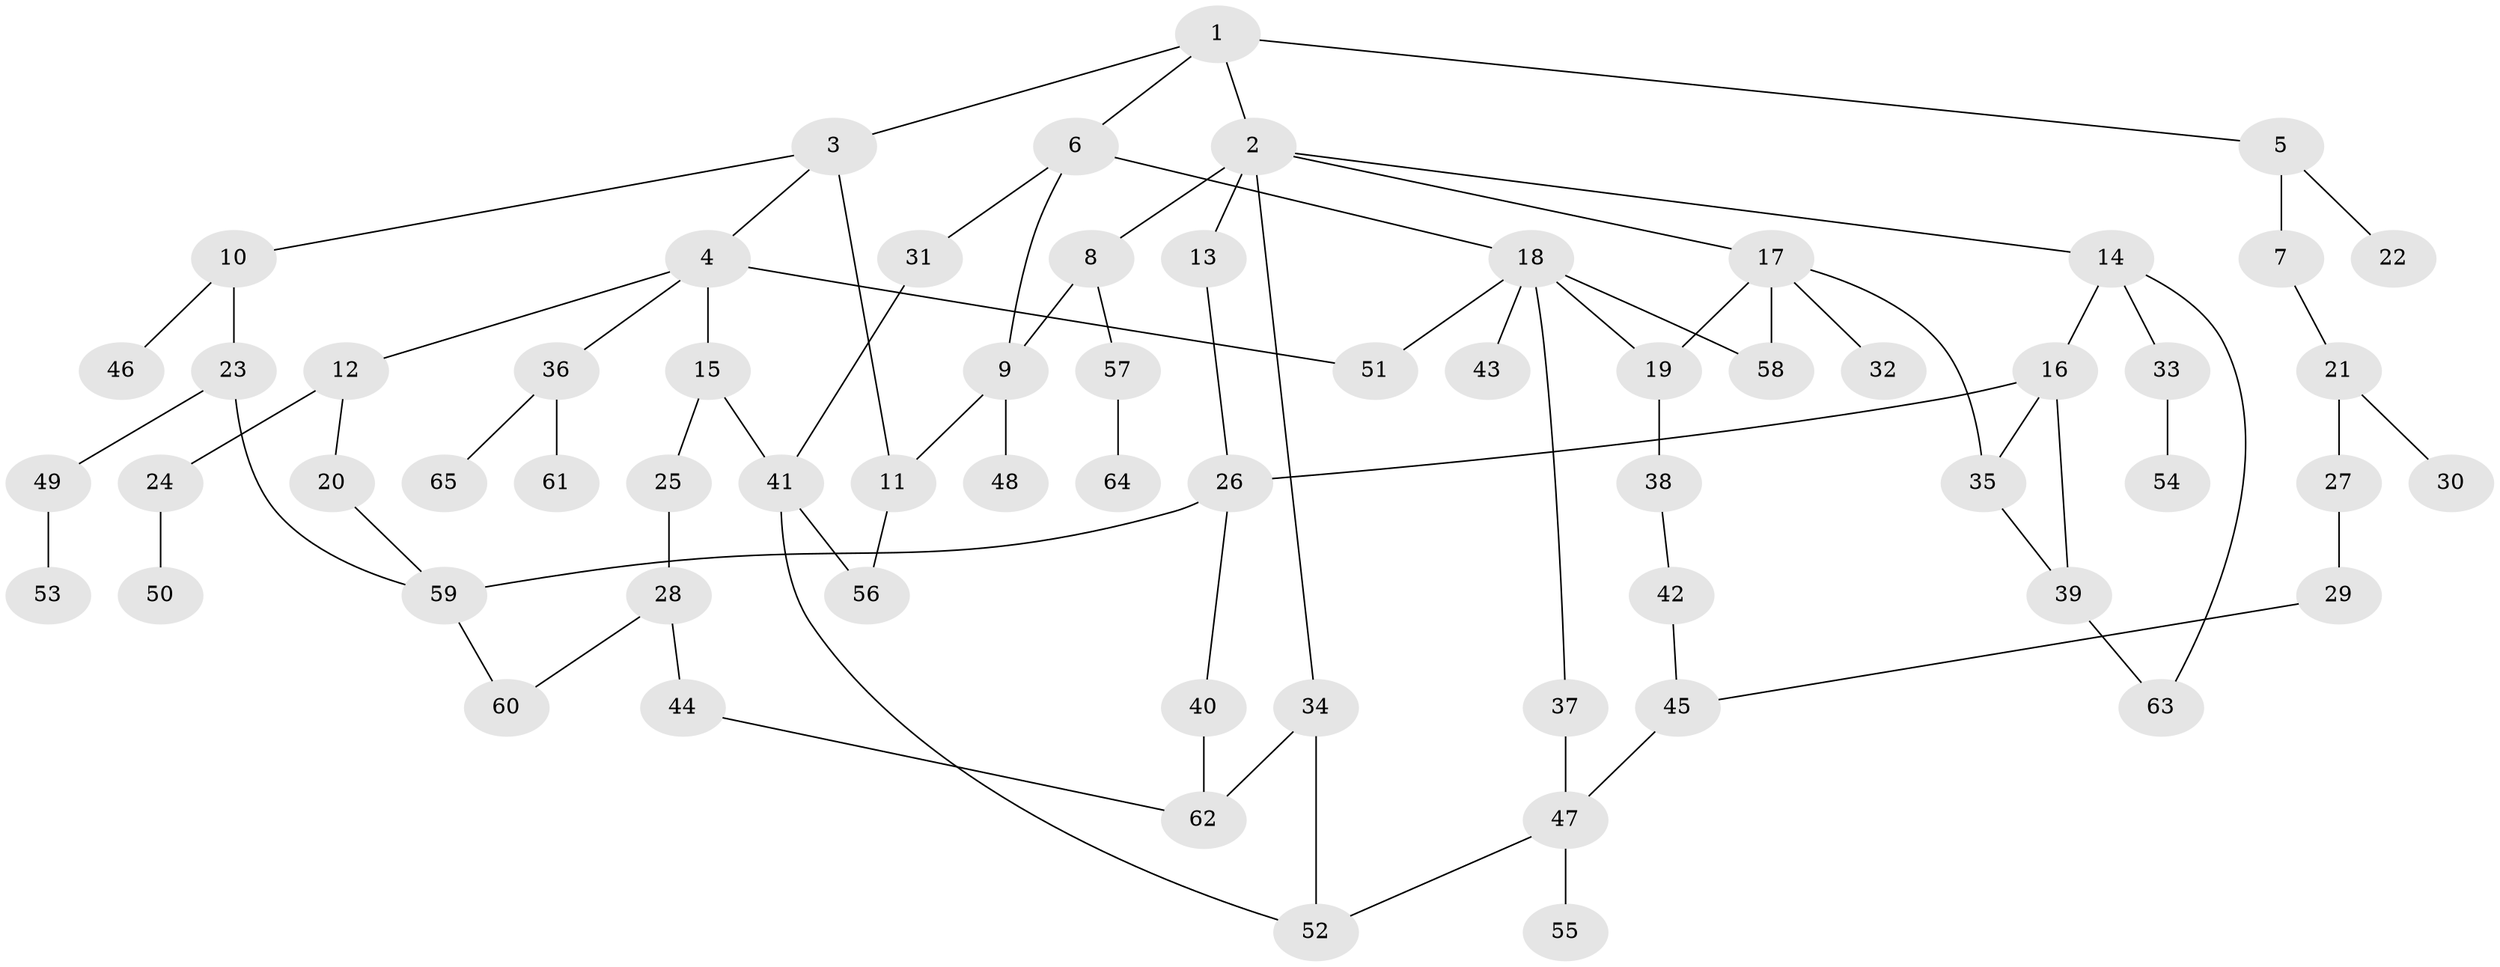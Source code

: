 // original degree distribution, {4: 0.11428571428571428, 7: 0.01904761904761905, 6: 0.01904761904761905, 5: 0.02857142857142857, 2: 0.2571428571428571, 3: 0.22857142857142856, 1: 0.3333333333333333}
// Generated by graph-tools (version 1.1) at 2025/48/03/04/25 22:48:36]
// undirected, 65 vertices, 84 edges
graph export_dot {
  node [color=gray90,style=filled];
  1;
  2;
  3;
  4;
  5;
  6;
  7;
  8;
  9;
  10;
  11;
  12;
  13;
  14;
  15;
  16;
  17;
  18;
  19;
  20;
  21;
  22;
  23;
  24;
  25;
  26;
  27;
  28;
  29;
  30;
  31;
  32;
  33;
  34;
  35;
  36;
  37;
  38;
  39;
  40;
  41;
  42;
  43;
  44;
  45;
  46;
  47;
  48;
  49;
  50;
  51;
  52;
  53;
  54;
  55;
  56;
  57;
  58;
  59;
  60;
  61;
  62;
  63;
  64;
  65;
  1 -- 2 [weight=1.0];
  1 -- 3 [weight=1.0];
  1 -- 5 [weight=1.0];
  1 -- 6 [weight=1.0];
  2 -- 8 [weight=1.0];
  2 -- 13 [weight=1.0];
  2 -- 14 [weight=1.0];
  2 -- 17 [weight=1.0];
  2 -- 34 [weight=1.0];
  3 -- 4 [weight=1.0];
  3 -- 10 [weight=1.0];
  3 -- 11 [weight=2.0];
  4 -- 12 [weight=1.0];
  4 -- 15 [weight=1.0];
  4 -- 36 [weight=1.0];
  4 -- 51 [weight=1.0];
  5 -- 7 [weight=1.0];
  5 -- 22 [weight=1.0];
  6 -- 9 [weight=1.0];
  6 -- 18 [weight=1.0];
  6 -- 31 [weight=1.0];
  7 -- 21 [weight=1.0];
  8 -- 9 [weight=1.0];
  8 -- 57 [weight=1.0];
  9 -- 11 [weight=1.0];
  9 -- 48 [weight=1.0];
  10 -- 23 [weight=1.0];
  10 -- 46 [weight=1.0];
  11 -- 56 [weight=1.0];
  12 -- 20 [weight=1.0];
  12 -- 24 [weight=1.0];
  13 -- 26 [weight=1.0];
  14 -- 16 [weight=1.0];
  14 -- 33 [weight=1.0];
  14 -- 63 [weight=1.0];
  15 -- 25 [weight=1.0];
  15 -- 41 [weight=1.0];
  16 -- 26 [weight=1.0];
  16 -- 35 [weight=1.0];
  16 -- 39 [weight=1.0];
  17 -- 19 [weight=1.0];
  17 -- 32 [weight=1.0];
  17 -- 35 [weight=1.0];
  17 -- 58 [weight=1.0];
  18 -- 19 [weight=1.0];
  18 -- 37 [weight=1.0];
  18 -- 43 [weight=1.0];
  18 -- 51 [weight=1.0];
  18 -- 58 [weight=1.0];
  19 -- 38 [weight=1.0];
  20 -- 59 [weight=1.0];
  21 -- 27 [weight=1.0];
  21 -- 30 [weight=1.0];
  23 -- 49 [weight=1.0];
  23 -- 59 [weight=1.0];
  24 -- 50 [weight=1.0];
  25 -- 28 [weight=1.0];
  26 -- 40 [weight=1.0];
  26 -- 59 [weight=1.0];
  27 -- 29 [weight=1.0];
  28 -- 44 [weight=1.0];
  28 -- 60 [weight=1.0];
  29 -- 45 [weight=1.0];
  31 -- 41 [weight=1.0];
  33 -- 54 [weight=1.0];
  34 -- 52 [weight=1.0];
  34 -- 62 [weight=1.0];
  35 -- 39 [weight=1.0];
  36 -- 61 [weight=1.0];
  36 -- 65 [weight=1.0];
  37 -- 47 [weight=1.0];
  38 -- 42 [weight=1.0];
  39 -- 63 [weight=1.0];
  40 -- 62 [weight=1.0];
  41 -- 52 [weight=1.0];
  41 -- 56 [weight=2.0];
  42 -- 45 [weight=1.0];
  44 -- 62 [weight=1.0];
  45 -- 47 [weight=1.0];
  47 -- 52 [weight=1.0];
  47 -- 55 [weight=1.0];
  49 -- 53 [weight=1.0];
  57 -- 64 [weight=1.0];
  59 -- 60 [weight=1.0];
}
